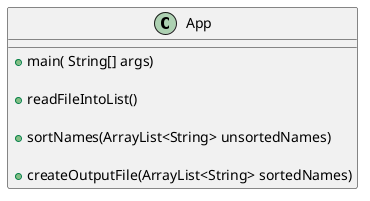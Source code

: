 @startuml
'https://plantuml.com/class-diagram

class App {
+main( String[] args)

+readFileIntoList()

+sortNames(ArrayList<String> unsortedNames)

+createOutputFile(ArrayList<String> sortedNames)
}

@enduml